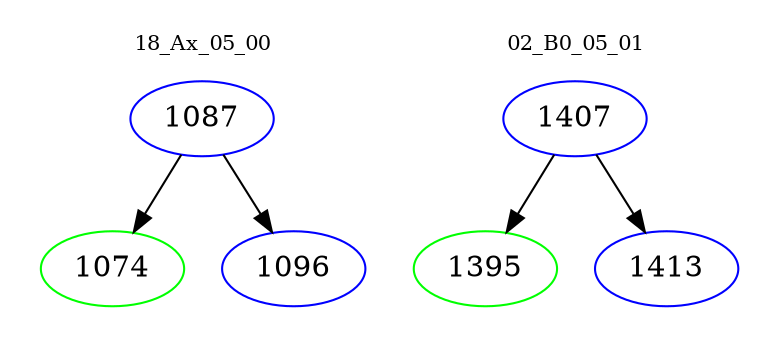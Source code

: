 digraph{
subgraph cluster_0 {
color = white
label = "18_Ax_05_00";
fontsize=10;
T0_1087 [label="1087", color="blue"]
T0_1087 -> T0_1074 [color="black"]
T0_1074 [label="1074", color="green"]
T0_1087 -> T0_1096 [color="black"]
T0_1096 [label="1096", color="blue"]
}
subgraph cluster_1 {
color = white
label = "02_B0_05_01";
fontsize=10;
T1_1407 [label="1407", color="blue"]
T1_1407 -> T1_1395 [color="black"]
T1_1395 [label="1395", color="green"]
T1_1407 -> T1_1413 [color="black"]
T1_1413 [label="1413", color="blue"]
}
}
